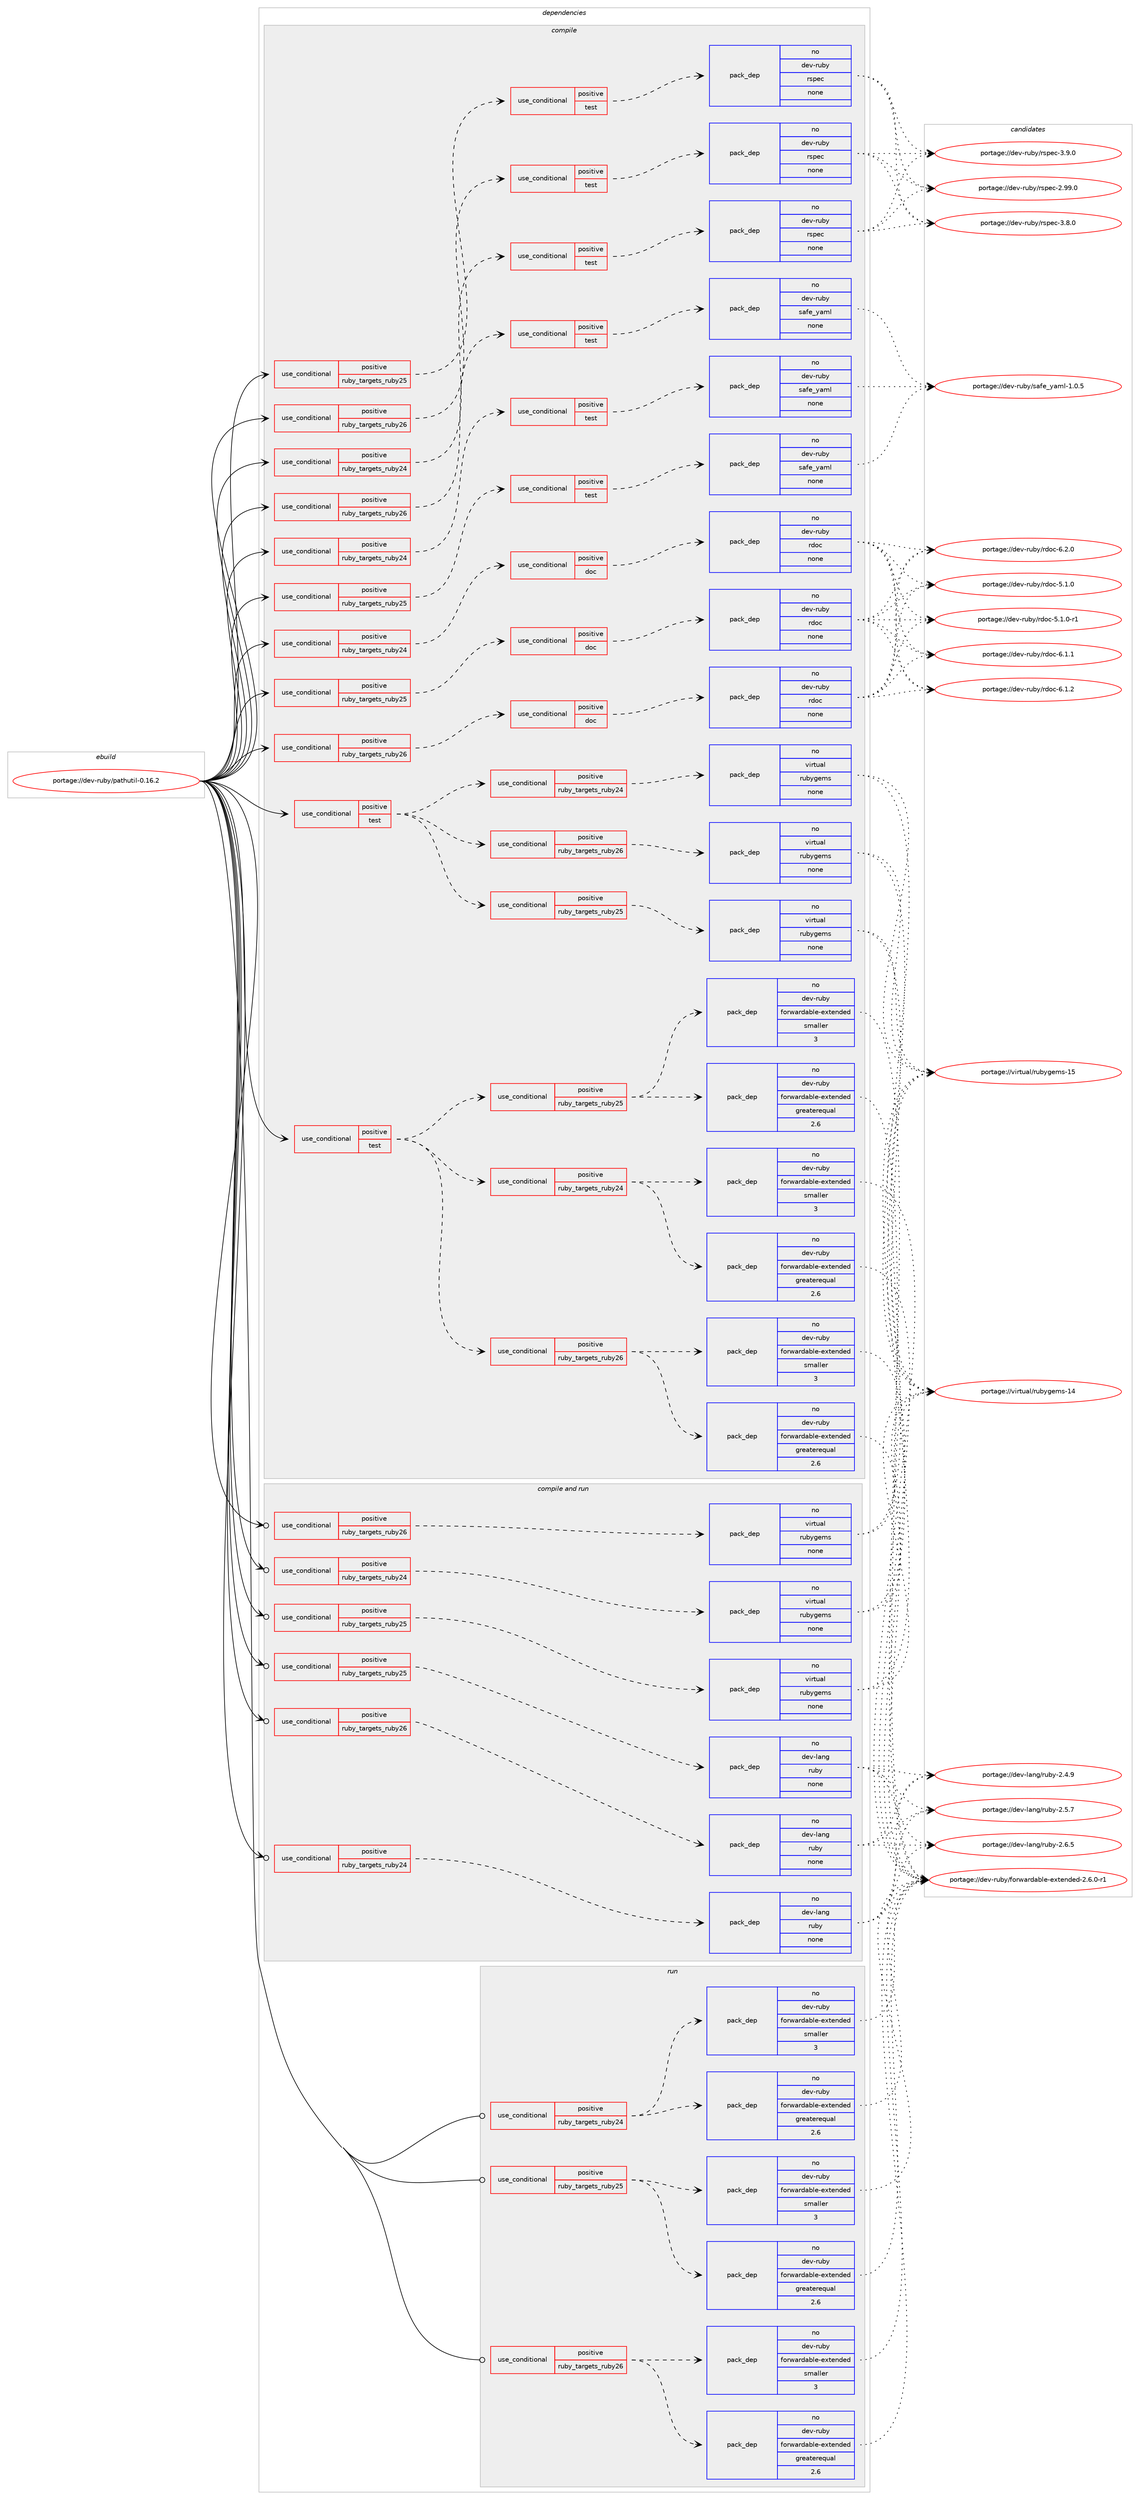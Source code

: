 digraph prolog {

# *************
# Graph options
# *************

newrank=true;
concentrate=true;
compound=true;
graph [rankdir=LR,fontname=Helvetica,fontsize=10,ranksep=1.5];#, ranksep=2.5, nodesep=0.2];
edge  [arrowhead=vee];
node  [fontname=Helvetica,fontsize=10];

# **********
# The ebuild
# **********

subgraph cluster_leftcol {
color=gray;
rank=same;
label=<<i>ebuild</i>>;
id [label="portage://dev-ruby/pathutil-0.16.2", color=red, width=4, href="../dev-ruby/pathutil-0.16.2.svg"];
}

# ****************
# The dependencies
# ****************

subgraph cluster_midcol {
color=gray;
label=<<i>dependencies</i>>;
subgraph cluster_compile {
fillcolor="#eeeeee";
style=filled;
label=<<i>compile</i>>;
subgraph cond58681 {
dependency233426 [label=<<TABLE BORDER="0" CELLBORDER="1" CELLSPACING="0" CELLPADDING="4"><TR><TD ROWSPAN="3" CELLPADDING="10">use_conditional</TD></TR><TR><TD>positive</TD></TR><TR><TD>ruby_targets_ruby24</TD></TR></TABLE>>, shape=none, color=red];
subgraph cond58682 {
dependency233427 [label=<<TABLE BORDER="0" CELLBORDER="1" CELLSPACING="0" CELLPADDING="4"><TR><TD ROWSPAN="3" CELLPADDING="10">use_conditional</TD></TR><TR><TD>positive</TD></TR><TR><TD>doc</TD></TR></TABLE>>, shape=none, color=red];
subgraph pack171198 {
dependency233428 [label=<<TABLE BORDER="0" CELLBORDER="1" CELLSPACING="0" CELLPADDING="4" WIDTH="220"><TR><TD ROWSPAN="6" CELLPADDING="30">pack_dep</TD></TR><TR><TD WIDTH="110">no</TD></TR><TR><TD>dev-ruby</TD></TR><TR><TD>rdoc</TD></TR><TR><TD>none</TD></TR><TR><TD></TD></TR></TABLE>>, shape=none, color=blue];
}
dependency233427:e -> dependency233428:w [weight=20,style="dashed",arrowhead="vee"];
}
dependency233426:e -> dependency233427:w [weight=20,style="dashed",arrowhead="vee"];
}
id:e -> dependency233426:w [weight=20,style="solid",arrowhead="vee"];
subgraph cond58683 {
dependency233429 [label=<<TABLE BORDER="0" CELLBORDER="1" CELLSPACING="0" CELLPADDING="4"><TR><TD ROWSPAN="3" CELLPADDING="10">use_conditional</TD></TR><TR><TD>positive</TD></TR><TR><TD>ruby_targets_ruby24</TD></TR></TABLE>>, shape=none, color=red];
subgraph cond58684 {
dependency233430 [label=<<TABLE BORDER="0" CELLBORDER="1" CELLSPACING="0" CELLPADDING="4"><TR><TD ROWSPAN="3" CELLPADDING="10">use_conditional</TD></TR><TR><TD>positive</TD></TR><TR><TD>test</TD></TR></TABLE>>, shape=none, color=red];
subgraph pack171199 {
dependency233431 [label=<<TABLE BORDER="0" CELLBORDER="1" CELLSPACING="0" CELLPADDING="4" WIDTH="220"><TR><TD ROWSPAN="6" CELLPADDING="30">pack_dep</TD></TR><TR><TD WIDTH="110">no</TD></TR><TR><TD>dev-ruby</TD></TR><TR><TD>rspec</TD></TR><TR><TD>none</TD></TR><TR><TD></TD></TR></TABLE>>, shape=none, color=blue];
}
dependency233430:e -> dependency233431:w [weight=20,style="dashed",arrowhead="vee"];
}
dependency233429:e -> dependency233430:w [weight=20,style="dashed",arrowhead="vee"];
}
id:e -> dependency233429:w [weight=20,style="solid",arrowhead="vee"];
subgraph cond58685 {
dependency233432 [label=<<TABLE BORDER="0" CELLBORDER="1" CELLSPACING="0" CELLPADDING="4"><TR><TD ROWSPAN="3" CELLPADDING="10">use_conditional</TD></TR><TR><TD>positive</TD></TR><TR><TD>ruby_targets_ruby24</TD></TR></TABLE>>, shape=none, color=red];
subgraph cond58686 {
dependency233433 [label=<<TABLE BORDER="0" CELLBORDER="1" CELLSPACING="0" CELLPADDING="4"><TR><TD ROWSPAN="3" CELLPADDING="10">use_conditional</TD></TR><TR><TD>positive</TD></TR><TR><TD>test</TD></TR></TABLE>>, shape=none, color=red];
subgraph pack171200 {
dependency233434 [label=<<TABLE BORDER="0" CELLBORDER="1" CELLSPACING="0" CELLPADDING="4" WIDTH="220"><TR><TD ROWSPAN="6" CELLPADDING="30">pack_dep</TD></TR><TR><TD WIDTH="110">no</TD></TR><TR><TD>dev-ruby</TD></TR><TR><TD>safe_yaml</TD></TR><TR><TD>none</TD></TR><TR><TD></TD></TR></TABLE>>, shape=none, color=blue];
}
dependency233433:e -> dependency233434:w [weight=20,style="dashed",arrowhead="vee"];
}
dependency233432:e -> dependency233433:w [weight=20,style="dashed",arrowhead="vee"];
}
id:e -> dependency233432:w [weight=20,style="solid",arrowhead="vee"];
subgraph cond58687 {
dependency233435 [label=<<TABLE BORDER="0" CELLBORDER="1" CELLSPACING="0" CELLPADDING="4"><TR><TD ROWSPAN="3" CELLPADDING="10">use_conditional</TD></TR><TR><TD>positive</TD></TR><TR><TD>ruby_targets_ruby25</TD></TR></TABLE>>, shape=none, color=red];
subgraph cond58688 {
dependency233436 [label=<<TABLE BORDER="0" CELLBORDER="1" CELLSPACING="0" CELLPADDING="4"><TR><TD ROWSPAN="3" CELLPADDING="10">use_conditional</TD></TR><TR><TD>positive</TD></TR><TR><TD>doc</TD></TR></TABLE>>, shape=none, color=red];
subgraph pack171201 {
dependency233437 [label=<<TABLE BORDER="0" CELLBORDER="1" CELLSPACING="0" CELLPADDING="4" WIDTH="220"><TR><TD ROWSPAN="6" CELLPADDING="30">pack_dep</TD></TR><TR><TD WIDTH="110">no</TD></TR><TR><TD>dev-ruby</TD></TR><TR><TD>rdoc</TD></TR><TR><TD>none</TD></TR><TR><TD></TD></TR></TABLE>>, shape=none, color=blue];
}
dependency233436:e -> dependency233437:w [weight=20,style="dashed",arrowhead="vee"];
}
dependency233435:e -> dependency233436:w [weight=20,style="dashed",arrowhead="vee"];
}
id:e -> dependency233435:w [weight=20,style="solid",arrowhead="vee"];
subgraph cond58689 {
dependency233438 [label=<<TABLE BORDER="0" CELLBORDER="1" CELLSPACING="0" CELLPADDING="4"><TR><TD ROWSPAN="3" CELLPADDING="10">use_conditional</TD></TR><TR><TD>positive</TD></TR><TR><TD>ruby_targets_ruby25</TD></TR></TABLE>>, shape=none, color=red];
subgraph cond58690 {
dependency233439 [label=<<TABLE BORDER="0" CELLBORDER="1" CELLSPACING="0" CELLPADDING="4"><TR><TD ROWSPAN="3" CELLPADDING="10">use_conditional</TD></TR><TR><TD>positive</TD></TR><TR><TD>test</TD></TR></TABLE>>, shape=none, color=red];
subgraph pack171202 {
dependency233440 [label=<<TABLE BORDER="0" CELLBORDER="1" CELLSPACING="0" CELLPADDING="4" WIDTH="220"><TR><TD ROWSPAN="6" CELLPADDING="30">pack_dep</TD></TR><TR><TD WIDTH="110">no</TD></TR><TR><TD>dev-ruby</TD></TR><TR><TD>rspec</TD></TR><TR><TD>none</TD></TR><TR><TD></TD></TR></TABLE>>, shape=none, color=blue];
}
dependency233439:e -> dependency233440:w [weight=20,style="dashed",arrowhead="vee"];
}
dependency233438:e -> dependency233439:w [weight=20,style="dashed",arrowhead="vee"];
}
id:e -> dependency233438:w [weight=20,style="solid",arrowhead="vee"];
subgraph cond58691 {
dependency233441 [label=<<TABLE BORDER="0" CELLBORDER="1" CELLSPACING="0" CELLPADDING="4"><TR><TD ROWSPAN="3" CELLPADDING="10">use_conditional</TD></TR><TR><TD>positive</TD></TR><TR><TD>ruby_targets_ruby25</TD></TR></TABLE>>, shape=none, color=red];
subgraph cond58692 {
dependency233442 [label=<<TABLE BORDER="0" CELLBORDER="1" CELLSPACING="0" CELLPADDING="4"><TR><TD ROWSPAN="3" CELLPADDING="10">use_conditional</TD></TR><TR><TD>positive</TD></TR><TR><TD>test</TD></TR></TABLE>>, shape=none, color=red];
subgraph pack171203 {
dependency233443 [label=<<TABLE BORDER="0" CELLBORDER="1" CELLSPACING="0" CELLPADDING="4" WIDTH="220"><TR><TD ROWSPAN="6" CELLPADDING="30">pack_dep</TD></TR><TR><TD WIDTH="110">no</TD></TR><TR><TD>dev-ruby</TD></TR><TR><TD>safe_yaml</TD></TR><TR><TD>none</TD></TR><TR><TD></TD></TR></TABLE>>, shape=none, color=blue];
}
dependency233442:e -> dependency233443:w [weight=20,style="dashed",arrowhead="vee"];
}
dependency233441:e -> dependency233442:w [weight=20,style="dashed",arrowhead="vee"];
}
id:e -> dependency233441:w [weight=20,style="solid",arrowhead="vee"];
subgraph cond58693 {
dependency233444 [label=<<TABLE BORDER="0" CELLBORDER="1" CELLSPACING="0" CELLPADDING="4"><TR><TD ROWSPAN="3" CELLPADDING="10">use_conditional</TD></TR><TR><TD>positive</TD></TR><TR><TD>ruby_targets_ruby26</TD></TR></TABLE>>, shape=none, color=red];
subgraph cond58694 {
dependency233445 [label=<<TABLE BORDER="0" CELLBORDER="1" CELLSPACING="0" CELLPADDING="4"><TR><TD ROWSPAN="3" CELLPADDING="10">use_conditional</TD></TR><TR><TD>positive</TD></TR><TR><TD>doc</TD></TR></TABLE>>, shape=none, color=red];
subgraph pack171204 {
dependency233446 [label=<<TABLE BORDER="0" CELLBORDER="1" CELLSPACING="0" CELLPADDING="4" WIDTH="220"><TR><TD ROWSPAN="6" CELLPADDING="30">pack_dep</TD></TR><TR><TD WIDTH="110">no</TD></TR><TR><TD>dev-ruby</TD></TR><TR><TD>rdoc</TD></TR><TR><TD>none</TD></TR><TR><TD></TD></TR></TABLE>>, shape=none, color=blue];
}
dependency233445:e -> dependency233446:w [weight=20,style="dashed",arrowhead="vee"];
}
dependency233444:e -> dependency233445:w [weight=20,style="dashed",arrowhead="vee"];
}
id:e -> dependency233444:w [weight=20,style="solid",arrowhead="vee"];
subgraph cond58695 {
dependency233447 [label=<<TABLE BORDER="0" CELLBORDER="1" CELLSPACING="0" CELLPADDING="4"><TR><TD ROWSPAN="3" CELLPADDING="10">use_conditional</TD></TR><TR><TD>positive</TD></TR><TR><TD>ruby_targets_ruby26</TD></TR></TABLE>>, shape=none, color=red];
subgraph cond58696 {
dependency233448 [label=<<TABLE BORDER="0" CELLBORDER="1" CELLSPACING="0" CELLPADDING="4"><TR><TD ROWSPAN="3" CELLPADDING="10">use_conditional</TD></TR><TR><TD>positive</TD></TR><TR><TD>test</TD></TR></TABLE>>, shape=none, color=red];
subgraph pack171205 {
dependency233449 [label=<<TABLE BORDER="0" CELLBORDER="1" CELLSPACING="0" CELLPADDING="4" WIDTH="220"><TR><TD ROWSPAN="6" CELLPADDING="30">pack_dep</TD></TR><TR><TD WIDTH="110">no</TD></TR><TR><TD>dev-ruby</TD></TR><TR><TD>rspec</TD></TR><TR><TD>none</TD></TR><TR><TD></TD></TR></TABLE>>, shape=none, color=blue];
}
dependency233448:e -> dependency233449:w [weight=20,style="dashed",arrowhead="vee"];
}
dependency233447:e -> dependency233448:w [weight=20,style="dashed",arrowhead="vee"];
}
id:e -> dependency233447:w [weight=20,style="solid",arrowhead="vee"];
subgraph cond58697 {
dependency233450 [label=<<TABLE BORDER="0" CELLBORDER="1" CELLSPACING="0" CELLPADDING="4"><TR><TD ROWSPAN="3" CELLPADDING="10">use_conditional</TD></TR><TR><TD>positive</TD></TR><TR><TD>ruby_targets_ruby26</TD></TR></TABLE>>, shape=none, color=red];
subgraph cond58698 {
dependency233451 [label=<<TABLE BORDER="0" CELLBORDER="1" CELLSPACING="0" CELLPADDING="4"><TR><TD ROWSPAN="3" CELLPADDING="10">use_conditional</TD></TR><TR><TD>positive</TD></TR><TR><TD>test</TD></TR></TABLE>>, shape=none, color=red];
subgraph pack171206 {
dependency233452 [label=<<TABLE BORDER="0" CELLBORDER="1" CELLSPACING="0" CELLPADDING="4" WIDTH="220"><TR><TD ROWSPAN="6" CELLPADDING="30">pack_dep</TD></TR><TR><TD WIDTH="110">no</TD></TR><TR><TD>dev-ruby</TD></TR><TR><TD>safe_yaml</TD></TR><TR><TD>none</TD></TR><TR><TD></TD></TR></TABLE>>, shape=none, color=blue];
}
dependency233451:e -> dependency233452:w [weight=20,style="dashed",arrowhead="vee"];
}
dependency233450:e -> dependency233451:w [weight=20,style="dashed",arrowhead="vee"];
}
id:e -> dependency233450:w [weight=20,style="solid",arrowhead="vee"];
subgraph cond58699 {
dependency233453 [label=<<TABLE BORDER="0" CELLBORDER="1" CELLSPACING="0" CELLPADDING="4"><TR><TD ROWSPAN="3" CELLPADDING="10">use_conditional</TD></TR><TR><TD>positive</TD></TR><TR><TD>test</TD></TR></TABLE>>, shape=none, color=red];
subgraph cond58700 {
dependency233454 [label=<<TABLE BORDER="0" CELLBORDER="1" CELLSPACING="0" CELLPADDING="4"><TR><TD ROWSPAN="3" CELLPADDING="10">use_conditional</TD></TR><TR><TD>positive</TD></TR><TR><TD>ruby_targets_ruby24</TD></TR></TABLE>>, shape=none, color=red];
subgraph pack171207 {
dependency233455 [label=<<TABLE BORDER="0" CELLBORDER="1" CELLSPACING="0" CELLPADDING="4" WIDTH="220"><TR><TD ROWSPAN="6" CELLPADDING="30">pack_dep</TD></TR><TR><TD WIDTH="110">no</TD></TR><TR><TD>dev-ruby</TD></TR><TR><TD>forwardable-extended</TD></TR><TR><TD>greaterequal</TD></TR><TR><TD>2.6</TD></TR></TABLE>>, shape=none, color=blue];
}
dependency233454:e -> dependency233455:w [weight=20,style="dashed",arrowhead="vee"];
subgraph pack171208 {
dependency233456 [label=<<TABLE BORDER="0" CELLBORDER="1" CELLSPACING="0" CELLPADDING="4" WIDTH="220"><TR><TD ROWSPAN="6" CELLPADDING="30">pack_dep</TD></TR><TR><TD WIDTH="110">no</TD></TR><TR><TD>dev-ruby</TD></TR><TR><TD>forwardable-extended</TD></TR><TR><TD>smaller</TD></TR><TR><TD>3</TD></TR></TABLE>>, shape=none, color=blue];
}
dependency233454:e -> dependency233456:w [weight=20,style="dashed",arrowhead="vee"];
}
dependency233453:e -> dependency233454:w [weight=20,style="dashed",arrowhead="vee"];
subgraph cond58701 {
dependency233457 [label=<<TABLE BORDER="0" CELLBORDER="1" CELLSPACING="0" CELLPADDING="4"><TR><TD ROWSPAN="3" CELLPADDING="10">use_conditional</TD></TR><TR><TD>positive</TD></TR><TR><TD>ruby_targets_ruby25</TD></TR></TABLE>>, shape=none, color=red];
subgraph pack171209 {
dependency233458 [label=<<TABLE BORDER="0" CELLBORDER="1" CELLSPACING="0" CELLPADDING="4" WIDTH="220"><TR><TD ROWSPAN="6" CELLPADDING="30">pack_dep</TD></TR><TR><TD WIDTH="110">no</TD></TR><TR><TD>dev-ruby</TD></TR><TR><TD>forwardable-extended</TD></TR><TR><TD>greaterequal</TD></TR><TR><TD>2.6</TD></TR></TABLE>>, shape=none, color=blue];
}
dependency233457:e -> dependency233458:w [weight=20,style="dashed",arrowhead="vee"];
subgraph pack171210 {
dependency233459 [label=<<TABLE BORDER="0" CELLBORDER="1" CELLSPACING="0" CELLPADDING="4" WIDTH="220"><TR><TD ROWSPAN="6" CELLPADDING="30">pack_dep</TD></TR><TR><TD WIDTH="110">no</TD></TR><TR><TD>dev-ruby</TD></TR><TR><TD>forwardable-extended</TD></TR><TR><TD>smaller</TD></TR><TR><TD>3</TD></TR></TABLE>>, shape=none, color=blue];
}
dependency233457:e -> dependency233459:w [weight=20,style="dashed",arrowhead="vee"];
}
dependency233453:e -> dependency233457:w [weight=20,style="dashed",arrowhead="vee"];
subgraph cond58702 {
dependency233460 [label=<<TABLE BORDER="0" CELLBORDER="1" CELLSPACING="0" CELLPADDING="4"><TR><TD ROWSPAN="3" CELLPADDING="10">use_conditional</TD></TR><TR><TD>positive</TD></TR><TR><TD>ruby_targets_ruby26</TD></TR></TABLE>>, shape=none, color=red];
subgraph pack171211 {
dependency233461 [label=<<TABLE BORDER="0" CELLBORDER="1" CELLSPACING="0" CELLPADDING="4" WIDTH="220"><TR><TD ROWSPAN="6" CELLPADDING="30">pack_dep</TD></TR><TR><TD WIDTH="110">no</TD></TR><TR><TD>dev-ruby</TD></TR><TR><TD>forwardable-extended</TD></TR><TR><TD>greaterequal</TD></TR><TR><TD>2.6</TD></TR></TABLE>>, shape=none, color=blue];
}
dependency233460:e -> dependency233461:w [weight=20,style="dashed",arrowhead="vee"];
subgraph pack171212 {
dependency233462 [label=<<TABLE BORDER="0" CELLBORDER="1" CELLSPACING="0" CELLPADDING="4" WIDTH="220"><TR><TD ROWSPAN="6" CELLPADDING="30">pack_dep</TD></TR><TR><TD WIDTH="110">no</TD></TR><TR><TD>dev-ruby</TD></TR><TR><TD>forwardable-extended</TD></TR><TR><TD>smaller</TD></TR><TR><TD>3</TD></TR></TABLE>>, shape=none, color=blue];
}
dependency233460:e -> dependency233462:w [weight=20,style="dashed",arrowhead="vee"];
}
dependency233453:e -> dependency233460:w [weight=20,style="dashed",arrowhead="vee"];
}
id:e -> dependency233453:w [weight=20,style="solid",arrowhead="vee"];
subgraph cond58703 {
dependency233463 [label=<<TABLE BORDER="0" CELLBORDER="1" CELLSPACING="0" CELLPADDING="4"><TR><TD ROWSPAN="3" CELLPADDING="10">use_conditional</TD></TR><TR><TD>positive</TD></TR><TR><TD>test</TD></TR></TABLE>>, shape=none, color=red];
subgraph cond58704 {
dependency233464 [label=<<TABLE BORDER="0" CELLBORDER="1" CELLSPACING="0" CELLPADDING="4"><TR><TD ROWSPAN="3" CELLPADDING="10">use_conditional</TD></TR><TR><TD>positive</TD></TR><TR><TD>ruby_targets_ruby24</TD></TR></TABLE>>, shape=none, color=red];
subgraph pack171213 {
dependency233465 [label=<<TABLE BORDER="0" CELLBORDER="1" CELLSPACING="0" CELLPADDING="4" WIDTH="220"><TR><TD ROWSPAN="6" CELLPADDING="30">pack_dep</TD></TR><TR><TD WIDTH="110">no</TD></TR><TR><TD>virtual</TD></TR><TR><TD>rubygems</TD></TR><TR><TD>none</TD></TR><TR><TD></TD></TR></TABLE>>, shape=none, color=blue];
}
dependency233464:e -> dependency233465:w [weight=20,style="dashed",arrowhead="vee"];
}
dependency233463:e -> dependency233464:w [weight=20,style="dashed",arrowhead="vee"];
subgraph cond58705 {
dependency233466 [label=<<TABLE BORDER="0" CELLBORDER="1" CELLSPACING="0" CELLPADDING="4"><TR><TD ROWSPAN="3" CELLPADDING="10">use_conditional</TD></TR><TR><TD>positive</TD></TR><TR><TD>ruby_targets_ruby25</TD></TR></TABLE>>, shape=none, color=red];
subgraph pack171214 {
dependency233467 [label=<<TABLE BORDER="0" CELLBORDER="1" CELLSPACING="0" CELLPADDING="4" WIDTH="220"><TR><TD ROWSPAN="6" CELLPADDING="30">pack_dep</TD></TR><TR><TD WIDTH="110">no</TD></TR><TR><TD>virtual</TD></TR><TR><TD>rubygems</TD></TR><TR><TD>none</TD></TR><TR><TD></TD></TR></TABLE>>, shape=none, color=blue];
}
dependency233466:e -> dependency233467:w [weight=20,style="dashed",arrowhead="vee"];
}
dependency233463:e -> dependency233466:w [weight=20,style="dashed",arrowhead="vee"];
subgraph cond58706 {
dependency233468 [label=<<TABLE BORDER="0" CELLBORDER="1" CELLSPACING="0" CELLPADDING="4"><TR><TD ROWSPAN="3" CELLPADDING="10">use_conditional</TD></TR><TR><TD>positive</TD></TR><TR><TD>ruby_targets_ruby26</TD></TR></TABLE>>, shape=none, color=red];
subgraph pack171215 {
dependency233469 [label=<<TABLE BORDER="0" CELLBORDER="1" CELLSPACING="0" CELLPADDING="4" WIDTH="220"><TR><TD ROWSPAN="6" CELLPADDING="30">pack_dep</TD></TR><TR><TD WIDTH="110">no</TD></TR><TR><TD>virtual</TD></TR><TR><TD>rubygems</TD></TR><TR><TD>none</TD></TR><TR><TD></TD></TR></TABLE>>, shape=none, color=blue];
}
dependency233468:e -> dependency233469:w [weight=20,style="dashed",arrowhead="vee"];
}
dependency233463:e -> dependency233468:w [weight=20,style="dashed",arrowhead="vee"];
}
id:e -> dependency233463:w [weight=20,style="solid",arrowhead="vee"];
}
subgraph cluster_compileandrun {
fillcolor="#eeeeee";
style=filled;
label=<<i>compile and run</i>>;
subgraph cond58707 {
dependency233470 [label=<<TABLE BORDER="0" CELLBORDER="1" CELLSPACING="0" CELLPADDING="4"><TR><TD ROWSPAN="3" CELLPADDING="10">use_conditional</TD></TR><TR><TD>positive</TD></TR><TR><TD>ruby_targets_ruby24</TD></TR></TABLE>>, shape=none, color=red];
subgraph pack171216 {
dependency233471 [label=<<TABLE BORDER="0" CELLBORDER="1" CELLSPACING="0" CELLPADDING="4" WIDTH="220"><TR><TD ROWSPAN="6" CELLPADDING="30">pack_dep</TD></TR><TR><TD WIDTH="110">no</TD></TR><TR><TD>dev-lang</TD></TR><TR><TD>ruby</TD></TR><TR><TD>none</TD></TR><TR><TD></TD></TR></TABLE>>, shape=none, color=blue];
}
dependency233470:e -> dependency233471:w [weight=20,style="dashed",arrowhead="vee"];
}
id:e -> dependency233470:w [weight=20,style="solid",arrowhead="odotvee"];
subgraph cond58708 {
dependency233472 [label=<<TABLE BORDER="0" CELLBORDER="1" CELLSPACING="0" CELLPADDING="4"><TR><TD ROWSPAN="3" CELLPADDING="10">use_conditional</TD></TR><TR><TD>positive</TD></TR><TR><TD>ruby_targets_ruby24</TD></TR></TABLE>>, shape=none, color=red];
subgraph pack171217 {
dependency233473 [label=<<TABLE BORDER="0" CELLBORDER="1" CELLSPACING="0" CELLPADDING="4" WIDTH="220"><TR><TD ROWSPAN="6" CELLPADDING="30">pack_dep</TD></TR><TR><TD WIDTH="110">no</TD></TR><TR><TD>virtual</TD></TR><TR><TD>rubygems</TD></TR><TR><TD>none</TD></TR><TR><TD></TD></TR></TABLE>>, shape=none, color=blue];
}
dependency233472:e -> dependency233473:w [weight=20,style="dashed",arrowhead="vee"];
}
id:e -> dependency233472:w [weight=20,style="solid",arrowhead="odotvee"];
subgraph cond58709 {
dependency233474 [label=<<TABLE BORDER="0" CELLBORDER="1" CELLSPACING="0" CELLPADDING="4"><TR><TD ROWSPAN="3" CELLPADDING="10">use_conditional</TD></TR><TR><TD>positive</TD></TR><TR><TD>ruby_targets_ruby25</TD></TR></TABLE>>, shape=none, color=red];
subgraph pack171218 {
dependency233475 [label=<<TABLE BORDER="0" CELLBORDER="1" CELLSPACING="0" CELLPADDING="4" WIDTH="220"><TR><TD ROWSPAN="6" CELLPADDING="30">pack_dep</TD></TR><TR><TD WIDTH="110">no</TD></TR><TR><TD>dev-lang</TD></TR><TR><TD>ruby</TD></TR><TR><TD>none</TD></TR><TR><TD></TD></TR></TABLE>>, shape=none, color=blue];
}
dependency233474:e -> dependency233475:w [weight=20,style="dashed",arrowhead="vee"];
}
id:e -> dependency233474:w [weight=20,style="solid",arrowhead="odotvee"];
subgraph cond58710 {
dependency233476 [label=<<TABLE BORDER="0" CELLBORDER="1" CELLSPACING="0" CELLPADDING="4"><TR><TD ROWSPAN="3" CELLPADDING="10">use_conditional</TD></TR><TR><TD>positive</TD></TR><TR><TD>ruby_targets_ruby25</TD></TR></TABLE>>, shape=none, color=red];
subgraph pack171219 {
dependency233477 [label=<<TABLE BORDER="0" CELLBORDER="1" CELLSPACING="0" CELLPADDING="4" WIDTH="220"><TR><TD ROWSPAN="6" CELLPADDING="30">pack_dep</TD></TR><TR><TD WIDTH="110">no</TD></TR><TR><TD>virtual</TD></TR><TR><TD>rubygems</TD></TR><TR><TD>none</TD></TR><TR><TD></TD></TR></TABLE>>, shape=none, color=blue];
}
dependency233476:e -> dependency233477:w [weight=20,style="dashed",arrowhead="vee"];
}
id:e -> dependency233476:w [weight=20,style="solid",arrowhead="odotvee"];
subgraph cond58711 {
dependency233478 [label=<<TABLE BORDER="0" CELLBORDER="1" CELLSPACING="0" CELLPADDING="4"><TR><TD ROWSPAN="3" CELLPADDING="10">use_conditional</TD></TR><TR><TD>positive</TD></TR><TR><TD>ruby_targets_ruby26</TD></TR></TABLE>>, shape=none, color=red];
subgraph pack171220 {
dependency233479 [label=<<TABLE BORDER="0" CELLBORDER="1" CELLSPACING="0" CELLPADDING="4" WIDTH="220"><TR><TD ROWSPAN="6" CELLPADDING="30">pack_dep</TD></TR><TR><TD WIDTH="110">no</TD></TR><TR><TD>dev-lang</TD></TR><TR><TD>ruby</TD></TR><TR><TD>none</TD></TR><TR><TD></TD></TR></TABLE>>, shape=none, color=blue];
}
dependency233478:e -> dependency233479:w [weight=20,style="dashed",arrowhead="vee"];
}
id:e -> dependency233478:w [weight=20,style="solid",arrowhead="odotvee"];
subgraph cond58712 {
dependency233480 [label=<<TABLE BORDER="0" CELLBORDER="1" CELLSPACING="0" CELLPADDING="4"><TR><TD ROWSPAN="3" CELLPADDING="10">use_conditional</TD></TR><TR><TD>positive</TD></TR><TR><TD>ruby_targets_ruby26</TD></TR></TABLE>>, shape=none, color=red];
subgraph pack171221 {
dependency233481 [label=<<TABLE BORDER="0" CELLBORDER="1" CELLSPACING="0" CELLPADDING="4" WIDTH="220"><TR><TD ROWSPAN="6" CELLPADDING="30">pack_dep</TD></TR><TR><TD WIDTH="110">no</TD></TR><TR><TD>virtual</TD></TR><TR><TD>rubygems</TD></TR><TR><TD>none</TD></TR><TR><TD></TD></TR></TABLE>>, shape=none, color=blue];
}
dependency233480:e -> dependency233481:w [weight=20,style="dashed",arrowhead="vee"];
}
id:e -> dependency233480:w [weight=20,style="solid",arrowhead="odotvee"];
}
subgraph cluster_run {
fillcolor="#eeeeee";
style=filled;
label=<<i>run</i>>;
subgraph cond58713 {
dependency233482 [label=<<TABLE BORDER="0" CELLBORDER="1" CELLSPACING="0" CELLPADDING="4"><TR><TD ROWSPAN="3" CELLPADDING="10">use_conditional</TD></TR><TR><TD>positive</TD></TR><TR><TD>ruby_targets_ruby24</TD></TR></TABLE>>, shape=none, color=red];
subgraph pack171222 {
dependency233483 [label=<<TABLE BORDER="0" CELLBORDER="1" CELLSPACING="0" CELLPADDING="4" WIDTH="220"><TR><TD ROWSPAN="6" CELLPADDING="30">pack_dep</TD></TR><TR><TD WIDTH="110">no</TD></TR><TR><TD>dev-ruby</TD></TR><TR><TD>forwardable-extended</TD></TR><TR><TD>greaterequal</TD></TR><TR><TD>2.6</TD></TR></TABLE>>, shape=none, color=blue];
}
dependency233482:e -> dependency233483:w [weight=20,style="dashed",arrowhead="vee"];
subgraph pack171223 {
dependency233484 [label=<<TABLE BORDER="0" CELLBORDER="1" CELLSPACING="0" CELLPADDING="4" WIDTH="220"><TR><TD ROWSPAN="6" CELLPADDING="30">pack_dep</TD></TR><TR><TD WIDTH="110">no</TD></TR><TR><TD>dev-ruby</TD></TR><TR><TD>forwardable-extended</TD></TR><TR><TD>smaller</TD></TR><TR><TD>3</TD></TR></TABLE>>, shape=none, color=blue];
}
dependency233482:e -> dependency233484:w [weight=20,style="dashed",arrowhead="vee"];
}
id:e -> dependency233482:w [weight=20,style="solid",arrowhead="odot"];
subgraph cond58714 {
dependency233485 [label=<<TABLE BORDER="0" CELLBORDER="1" CELLSPACING="0" CELLPADDING="4"><TR><TD ROWSPAN="3" CELLPADDING="10">use_conditional</TD></TR><TR><TD>positive</TD></TR><TR><TD>ruby_targets_ruby25</TD></TR></TABLE>>, shape=none, color=red];
subgraph pack171224 {
dependency233486 [label=<<TABLE BORDER="0" CELLBORDER="1" CELLSPACING="0" CELLPADDING="4" WIDTH="220"><TR><TD ROWSPAN="6" CELLPADDING="30">pack_dep</TD></TR><TR><TD WIDTH="110">no</TD></TR><TR><TD>dev-ruby</TD></TR><TR><TD>forwardable-extended</TD></TR><TR><TD>greaterequal</TD></TR><TR><TD>2.6</TD></TR></TABLE>>, shape=none, color=blue];
}
dependency233485:e -> dependency233486:w [weight=20,style="dashed",arrowhead="vee"];
subgraph pack171225 {
dependency233487 [label=<<TABLE BORDER="0" CELLBORDER="1" CELLSPACING="0" CELLPADDING="4" WIDTH="220"><TR><TD ROWSPAN="6" CELLPADDING="30">pack_dep</TD></TR><TR><TD WIDTH="110">no</TD></TR><TR><TD>dev-ruby</TD></TR><TR><TD>forwardable-extended</TD></TR><TR><TD>smaller</TD></TR><TR><TD>3</TD></TR></TABLE>>, shape=none, color=blue];
}
dependency233485:e -> dependency233487:w [weight=20,style="dashed",arrowhead="vee"];
}
id:e -> dependency233485:w [weight=20,style="solid",arrowhead="odot"];
subgraph cond58715 {
dependency233488 [label=<<TABLE BORDER="0" CELLBORDER="1" CELLSPACING="0" CELLPADDING="4"><TR><TD ROWSPAN="3" CELLPADDING="10">use_conditional</TD></TR><TR><TD>positive</TD></TR><TR><TD>ruby_targets_ruby26</TD></TR></TABLE>>, shape=none, color=red];
subgraph pack171226 {
dependency233489 [label=<<TABLE BORDER="0" CELLBORDER="1" CELLSPACING="0" CELLPADDING="4" WIDTH="220"><TR><TD ROWSPAN="6" CELLPADDING="30">pack_dep</TD></TR><TR><TD WIDTH="110">no</TD></TR><TR><TD>dev-ruby</TD></TR><TR><TD>forwardable-extended</TD></TR><TR><TD>greaterequal</TD></TR><TR><TD>2.6</TD></TR></TABLE>>, shape=none, color=blue];
}
dependency233488:e -> dependency233489:w [weight=20,style="dashed",arrowhead="vee"];
subgraph pack171227 {
dependency233490 [label=<<TABLE BORDER="0" CELLBORDER="1" CELLSPACING="0" CELLPADDING="4" WIDTH="220"><TR><TD ROWSPAN="6" CELLPADDING="30">pack_dep</TD></TR><TR><TD WIDTH="110">no</TD></TR><TR><TD>dev-ruby</TD></TR><TR><TD>forwardable-extended</TD></TR><TR><TD>smaller</TD></TR><TR><TD>3</TD></TR></TABLE>>, shape=none, color=blue];
}
dependency233488:e -> dependency233490:w [weight=20,style="dashed",arrowhead="vee"];
}
id:e -> dependency233488:w [weight=20,style="solid",arrowhead="odot"];
}
}

# **************
# The candidates
# **************

subgraph cluster_choices {
rank=same;
color=gray;
label=<<i>candidates</i>>;

subgraph choice171198 {
color=black;
nodesep=1;
choiceportage10010111845114117981214711410011199455346494648 [label="portage://dev-ruby/rdoc-5.1.0", color=red, width=4,href="../dev-ruby/rdoc-5.1.0.svg"];
choiceportage100101118451141179812147114100111994553464946484511449 [label="portage://dev-ruby/rdoc-5.1.0-r1", color=red, width=4,href="../dev-ruby/rdoc-5.1.0-r1.svg"];
choiceportage10010111845114117981214711410011199455446494649 [label="portage://dev-ruby/rdoc-6.1.1", color=red, width=4,href="../dev-ruby/rdoc-6.1.1.svg"];
choiceportage10010111845114117981214711410011199455446494650 [label="portage://dev-ruby/rdoc-6.1.2", color=red, width=4,href="../dev-ruby/rdoc-6.1.2.svg"];
choiceportage10010111845114117981214711410011199455446504648 [label="portage://dev-ruby/rdoc-6.2.0", color=red, width=4,href="../dev-ruby/rdoc-6.2.0.svg"];
dependency233428:e -> choiceportage10010111845114117981214711410011199455346494648:w [style=dotted,weight="100"];
dependency233428:e -> choiceportage100101118451141179812147114100111994553464946484511449:w [style=dotted,weight="100"];
dependency233428:e -> choiceportage10010111845114117981214711410011199455446494649:w [style=dotted,weight="100"];
dependency233428:e -> choiceportage10010111845114117981214711410011199455446494650:w [style=dotted,weight="100"];
dependency233428:e -> choiceportage10010111845114117981214711410011199455446504648:w [style=dotted,weight="100"];
}
subgraph choice171199 {
color=black;
nodesep=1;
choiceportage1001011184511411798121471141151121019945504657574648 [label="portage://dev-ruby/rspec-2.99.0", color=red, width=4,href="../dev-ruby/rspec-2.99.0.svg"];
choiceportage10010111845114117981214711411511210199455146564648 [label="portage://dev-ruby/rspec-3.8.0", color=red, width=4,href="../dev-ruby/rspec-3.8.0.svg"];
choiceportage10010111845114117981214711411511210199455146574648 [label="portage://dev-ruby/rspec-3.9.0", color=red, width=4,href="../dev-ruby/rspec-3.9.0.svg"];
dependency233431:e -> choiceportage1001011184511411798121471141151121019945504657574648:w [style=dotted,weight="100"];
dependency233431:e -> choiceportage10010111845114117981214711411511210199455146564648:w [style=dotted,weight="100"];
dependency233431:e -> choiceportage10010111845114117981214711411511210199455146574648:w [style=dotted,weight="100"];
}
subgraph choice171200 {
color=black;
nodesep=1;
choiceportage100101118451141179812147115971021019512197109108454946484653 [label="portage://dev-ruby/safe_yaml-1.0.5", color=red, width=4,href="../dev-ruby/safe_yaml-1.0.5.svg"];
dependency233434:e -> choiceportage100101118451141179812147115971021019512197109108454946484653:w [style=dotted,weight="100"];
}
subgraph choice171201 {
color=black;
nodesep=1;
choiceportage10010111845114117981214711410011199455346494648 [label="portage://dev-ruby/rdoc-5.1.0", color=red, width=4,href="../dev-ruby/rdoc-5.1.0.svg"];
choiceportage100101118451141179812147114100111994553464946484511449 [label="portage://dev-ruby/rdoc-5.1.0-r1", color=red, width=4,href="../dev-ruby/rdoc-5.1.0-r1.svg"];
choiceportage10010111845114117981214711410011199455446494649 [label="portage://dev-ruby/rdoc-6.1.1", color=red, width=4,href="../dev-ruby/rdoc-6.1.1.svg"];
choiceportage10010111845114117981214711410011199455446494650 [label="portage://dev-ruby/rdoc-6.1.2", color=red, width=4,href="../dev-ruby/rdoc-6.1.2.svg"];
choiceportage10010111845114117981214711410011199455446504648 [label="portage://dev-ruby/rdoc-6.2.0", color=red, width=4,href="../dev-ruby/rdoc-6.2.0.svg"];
dependency233437:e -> choiceportage10010111845114117981214711410011199455346494648:w [style=dotted,weight="100"];
dependency233437:e -> choiceportage100101118451141179812147114100111994553464946484511449:w [style=dotted,weight="100"];
dependency233437:e -> choiceportage10010111845114117981214711410011199455446494649:w [style=dotted,weight="100"];
dependency233437:e -> choiceportage10010111845114117981214711410011199455446494650:w [style=dotted,weight="100"];
dependency233437:e -> choiceportage10010111845114117981214711410011199455446504648:w [style=dotted,weight="100"];
}
subgraph choice171202 {
color=black;
nodesep=1;
choiceportage1001011184511411798121471141151121019945504657574648 [label="portage://dev-ruby/rspec-2.99.0", color=red, width=4,href="../dev-ruby/rspec-2.99.0.svg"];
choiceportage10010111845114117981214711411511210199455146564648 [label="portage://dev-ruby/rspec-3.8.0", color=red, width=4,href="../dev-ruby/rspec-3.8.0.svg"];
choiceportage10010111845114117981214711411511210199455146574648 [label="portage://dev-ruby/rspec-3.9.0", color=red, width=4,href="../dev-ruby/rspec-3.9.0.svg"];
dependency233440:e -> choiceportage1001011184511411798121471141151121019945504657574648:w [style=dotted,weight="100"];
dependency233440:e -> choiceportage10010111845114117981214711411511210199455146564648:w [style=dotted,weight="100"];
dependency233440:e -> choiceportage10010111845114117981214711411511210199455146574648:w [style=dotted,weight="100"];
}
subgraph choice171203 {
color=black;
nodesep=1;
choiceportage100101118451141179812147115971021019512197109108454946484653 [label="portage://dev-ruby/safe_yaml-1.0.5", color=red, width=4,href="../dev-ruby/safe_yaml-1.0.5.svg"];
dependency233443:e -> choiceportage100101118451141179812147115971021019512197109108454946484653:w [style=dotted,weight="100"];
}
subgraph choice171204 {
color=black;
nodesep=1;
choiceportage10010111845114117981214711410011199455346494648 [label="portage://dev-ruby/rdoc-5.1.0", color=red, width=4,href="../dev-ruby/rdoc-5.1.0.svg"];
choiceportage100101118451141179812147114100111994553464946484511449 [label="portage://dev-ruby/rdoc-5.1.0-r1", color=red, width=4,href="../dev-ruby/rdoc-5.1.0-r1.svg"];
choiceportage10010111845114117981214711410011199455446494649 [label="portage://dev-ruby/rdoc-6.1.1", color=red, width=4,href="../dev-ruby/rdoc-6.1.1.svg"];
choiceportage10010111845114117981214711410011199455446494650 [label="portage://dev-ruby/rdoc-6.1.2", color=red, width=4,href="../dev-ruby/rdoc-6.1.2.svg"];
choiceportage10010111845114117981214711410011199455446504648 [label="portage://dev-ruby/rdoc-6.2.0", color=red, width=4,href="../dev-ruby/rdoc-6.2.0.svg"];
dependency233446:e -> choiceportage10010111845114117981214711410011199455346494648:w [style=dotted,weight="100"];
dependency233446:e -> choiceportage100101118451141179812147114100111994553464946484511449:w [style=dotted,weight="100"];
dependency233446:e -> choiceportage10010111845114117981214711410011199455446494649:w [style=dotted,weight="100"];
dependency233446:e -> choiceportage10010111845114117981214711410011199455446494650:w [style=dotted,weight="100"];
dependency233446:e -> choiceportage10010111845114117981214711410011199455446504648:w [style=dotted,weight="100"];
}
subgraph choice171205 {
color=black;
nodesep=1;
choiceportage1001011184511411798121471141151121019945504657574648 [label="portage://dev-ruby/rspec-2.99.0", color=red, width=4,href="../dev-ruby/rspec-2.99.0.svg"];
choiceportage10010111845114117981214711411511210199455146564648 [label="portage://dev-ruby/rspec-3.8.0", color=red, width=4,href="../dev-ruby/rspec-3.8.0.svg"];
choiceportage10010111845114117981214711411511210199455146574648 [label="portage://dev-ruby/rspec-3.9.0", color=red, width=4,href="../dev-ruby/rspec-3.9.0.svg"];
dependency233449:e -> choiceportage1001011184511411798121471141151121019945504657574648:w [style=dotted,weight="100"];
dependency233449:e -> choiceportage10010111845114117981214711411511210199455146564648:w [style=dotted,weight="100"];
dependency233449:e -> choiceportage10010111845114117981214711411511210199455146574648:w [style=dotted,weight="100"];
}
subgraph choice171206 {
color=black;
nodesep=1;
choiceportage100101118451141179812147115971021019512197109108454946484653 [label="portage://dev-ruby/safe_yaml-1.0.5", color=red, width=4,href="../dev-ruby/safe_yaml-1.0.5.svg"];
dependency233452:e -> choiceportage100101118451141179812147115971021019512197109108454946484653:w [style=dotted,weight="100"];
}
subgraph choice171207 {
color=black;
nodesep=1;
choiceportage100101118451141179812147102111114119971141009798108101451011201161011101001011004550465446484511449 [label="portage://dev-ruby/forwardable-extended-2.6.0-r1", color=red, width=4,href="../dev-ruby/forwardable-extended-2.6.0-r1.svg"];
dependency233455:e -> choiceportage100101118451141179812147102111114119971141009798108101451011201161011101001011004550465446484511449:w [style=dotted,weight="100"];
}
subgraph choice171208 {
color=black;
nodesep=1;
choiceportage100101118451141179812147102111114119971141009798108101451011201161011101001011004550465446484511449 [label="portage://dev-ruby/forwardable-extended-2.6.0-r1", color=red, width=4,href="../dev-ruby/forwardable-extended-2.6.0-r1.svg"];
dependency233456:e -> choiceportage100101118451141179812147102111114119971141009798108101451011201161011101001011004550465446484511449:w [style=dotted,weight="100"];
}
subgraph choice171209 {
color=black;
nodesep=1;
choiceportage100101118451141179812147102111114119971141009798108101451011201161011101001011004550465446484511449 [label="portage://dev-ruby/forwardable-extended-2.6.0-r1", color=red, width=4,href="../dev-ruby/forwardable-extended-2.6.0-r1.svg"];
dependency233458:e -> choiceportage100101118451141179812147102111114119971141009798108101451011201161011101001011004550465446484511449:w [style=dotted,weight="100"];
}
subgraph choice171210 {
color=black;
nodesep=1;
choiceportage100101118451141179812147102111114119971141009798108101451011201161011101001011004550465446484511449 [label="portage://dev-ruby/forwardable-extended-2.6.0-r1", color=red, width=4,href="../dev-ruby/forwardable-extended-2.6.0-r1.svg"];
dependency233459:e -> choiceportage100101118451141179812147102111114119971141009798108101451011201161011101001011004550465446484511449:w [style=dotted,weight="100"];
}
subgraph choice171211 {
color=black;
nodesep=1;
choiceportage100101118451141179812147102111114119971141009798108101451011201161011101001011004550465446484511449 [label="portage://dev-ruby/forwardable-extended-2.6.0-r1", color=red, width=4,href="../dev-ruby/forwardable-extended-2.6.0-r1.svg"];
dependency233461:e -> choiceportage100101118451141179812147102111114119971141009798108101451011201161011101001011004550465446484511449:w [style=dotted,weight="100"];
}
subgraph choice171212 {
color=black;
nodesep=1;
choiceportage100101118451141179812147102111114119971141009798108101451011201161011101001011004550465446484511449 [label="portage://dev-ruby/forwardable-extended-2.6.0-r1", color=red, width=4,href="../dev-ruby/forwardable-extended-2.6.0-r1.svg"];
dependency233462:e -> choiceportage100101118451141179812147102111114119971141009798108101451011201161011101001011004550465446484511449:w [style=dotted,weight="100"];
}
subgraph choice171213 {
color=black;
nodesep=1;
choiceportage118105114116117971084711411798121103101109115454952 [label="portage://virtual/rubygems-14", color=red, width=4,href="../virtual/rubygems-14.svg"];
choiceportage118105114116117971084711411798121103101109115454953 [label="portage://virtual/rubygems-15", color=red, width=4,href="../virtual/rubygems-15.svg"];
dependency233465:e -> choiceportage118105114116117971084711411798121103101109115454952:w [style=dotted,weight="100"];
dependency233465:e -> choiceportage118105114116117971084711411798121103101109115454953:w [style=dotted,weight="100"];
}
subgraph choice171214 {
color=black;
nodesep=1;
choiceportage118105114116117971084711411798121103101109115454952 [label="portage://virtual/rubygems-14", color=red, width=4,href="../virtual/rubygems-14.svg"];
choiceportage118105114116117971084711411798121103101109115454953 [label="portage://virtual/rubygems-15", color=red, width=4,href="../virtual/rubygems-15.svg"];
dependency233467:e -> choiceportage118105114116117971084711411798121103101109115454952:w [style=dotted,weight="100"];
dependency233467:e -> choiceportage118105114116117971084711411798121103101109115454953:w [style=dotted,weight="100"];
}
subgraph choice171215 {
color=black;
nodesep=1;
choiceportage118105114116117971084711411798121103101109115454952 [label="portage://virtual/rubygems-14", color=red, width=4,href="../virtual/rubygems-14.svg"];
choiceportage118105114116117971084711411798121103101109115454953 [label="portage://virtual/rubygems-15", color=red, width=4,href="../virtual/rubygems-15.svg"];
dependency233469:e -> choiceportage118105114116117971084711411798121103101109115454952:w [style=dotted,weight="100"];
dependency233469:e -> choiceportage118105114116117971084711411798121103101109115454953:w [style=dotted,weight="100"];
}
subgraph choice171216 {
color=black;
nodesep=1;
choiceportage10010111845108971101034711411798121455046524657 [label="portage://dev-lang/ruby-2.4.9", color=red, width=4,href="../dev-lang/ruby-2.4.9.svg"];
choiceportage10010111845108971101034711411798121455046534655 [label="portage://dev-lang/ruby-2.5.7", color=red, width=4,href="../dev-lang/ruby-2.5.7.svg"];
choiceportage10010111845108971101034711411798121455046544653 [label="portage://dev-lang/ruby-2.6.5", color=red, width=4,href="../dev-lang/ruby-2.6.5.svg"];
dependency233471:e -> choiceportage10010111845108971101034711411798121455046524657:w [style=dotted,weight="100"];
dependency233471:e -> choiceportage10010111845108971101034711411798121455046534655:w [style=dotted,weight="100"];
dependency233471:e -> choiceportage10010111845108971101034711411798121455046544653:w [style=dotted,weight="100"];
}
subgraph choice171217 {
color=black;
nodesep=1;
choiceportage118105114116117971084711411798121103101109115454952 [label="portage://virtual/rubygems-14", color=red, width=4,href="../virtual/rubygems-14.svg"];
choiceportage118105114116117971084711411798121103101109115454953 [label="portage://virtual/rubygems-15", color=red, width=4,href="../virtual/rubygems-15.svg"];
dependency233473:e -> choiceportage118105114116117971084711411798121103101109115454952:w [style=dotted,weight="100"];
dependency233473:e -> choiceportage118105114116117971084711411798121103101109115454953:w [style=dotted,weight="100"];
}
subgraph choice171218 {
color=black;
nodesep=1;
choiceportage10010111845108971101034711411798121455046524657 [label="portage://dev-lang/ruby-2.4.9", color=red, width=4,href="../dev-lang/ruby-2.4.9.svg"];
choiceportage10010111845108971101034711411798121455046534655 [label="portage://dev-lang/ruby-2.5.7", color=red, width=4,href="../dev-lang/ruby-2.5.7.svg"];
choiceportage10010111845108971101034711411798121455046544653 [label="portage://dev-lang/ruby-2.6.5", color=red, width=4,href="../dev-lang/ruby-2.6.5.svg"];
dependency233475:e -> choiceportage10010111845108971101034711411798121455046524657:w [style=dotted,weight="100"];
dependency233475:e -> choiceportage10010111845108971101034711411798121455046534655:w [style=dotted,weight="100"];
dependency233475:e -> choiceportage10010111845108971101034711411798121455046544653:w [style=dotted,weight="100"];
}
subgraph choice171219 {
color=black;
nodesep=1;
choiceportage118105114116117971084711411798121103101109115454952 [label="portage://virtual/rubygems-14", color=red, width=4,href="../virtual/rubygems-14.svg"];
choiceportage118105114116117971084711411798121103101109115454953 [label="portage://virtual/rubygems-15", color=red, width=4,href="../virtual/rubygems-15.svg"];
dependency233477:e -> choiceportage118105114116117971084711411798121103101109115454952:w [style=dotted,weight="100"];
dependency233477:e -> choiceportage118105114116117971084711411798121103101109115454953:w [style=dotted,weight="100"];
}
subgraph choice171220 {
color=black;
nodesep=1;
choiceportage10010111845108971101034711411798121455046524657 [label="portage://dev-lang/ruby-2.4.9", color=red, width=4,href="../dev-lang/ruby-2.4.9.svg"];
choiceportage10010111845108971101034711411798121455046534655 [label="portage://dev-lang/ruby-2.5.7", color=red, width=4,href="../dev-lang/ruby-2.5.7.svg"];
choiceportage10010111845108971101034711411798121455046544653 [label="portage://dev-lang/ruby-2.6.5", color=red, width=4,href="../dev-lang/ruby-2.6.5.svg"];
dependency233479:e -> choiceportage10010111845108971101034711411798121455046524657:w [style=dotted,weight="100"];
dependency233479:e -> choiceportage10010111845108971101034711411798121455046534655:w [style=dotted,weight="100"];
dependency233479:e -> choiceportage10010111845108971101034711411798121455046544653:w [style=dotted,weight="100"];
}
subgraph choice171221 {
color=black;
nodesep=1;
choiceportage118105114116117971084711411798121103101109115454952 [label="portage://virtual/rubygems-14", color=red, width=4,href="../virtual/rubygems-14.svg"];
choiceportage118105114116117971084711411798121103101109115454953 [label="portage://virtual/rubygems-15", color=red, width=4,href="../virtual/rubygems-15.svg"];
dependency233481:e -> choiceportage118105114116117971084711411798121103101109115454952:w [style=dotted,weight="100"];
dependency233481:e -> choiceportage118105114116117971084711411798121103101109115454953:w [style=dotted,weight="100"];
}
subgraph choice171222 {
color=black;
nodesep=1;
choiceportage100101118451141179812147102111114119971141009798108101451011201161011101001011004550465446484511449 [label="portage://dev-ruby/forwardable-extended-2.6.0-r1", color=red, width=4,href="../dev-ruby/forwardable-extended-2.6.0-r1.svg"];
dependency233483:e -> choiceportage100101118451141179812147102111114119971141009798108101451011201161011101001011004550465446484511449:w [style=dotted,weight="100"];
}
subgraph choice171223 {
color=black;
nodesep=1;
choiceportage100101118451141179812147102111114119971141009798108101451011201161011101001011004550465446484511449 [label="portage://dev-ruby/forwardable-extended-2.6.0-r1", color=red, width=4,href="../dev-ruby/forwardable-extended-2.6.0-r1.svg"];
dependency233484:e -> choiceportage100101118451141179812147102111114119971141009798108101451011201161011101001011004550465446484511449:w [style=dotted,weight="100"];
}
subgraph choice171224 {
color=black;
nodesep=1;
choiceportage100101118451141179812147102111114119971141009798108101451011201161011101001011004550465446484511449 [label="portage://dev-ruby/forwardable-extended-2.6.0-r1", color=red, width=4,href="../dev-ruby/forwardable-extended-2.6.0-r1.svg"];
dependency233486:e -> choiceportage100101118451141179812147102111114119971141009798108101451011201161011101001011004550465446484511449:w [style=dotted,weight="100"];
}
subgraph choice171225 {
color=black;
nodesep=1;
choiceportage100101118451141179812147102111114119971141009798108101451011201161011101001011004550465446484511449 [label="portage://dev-ruby/forwardable-extended-2.6.0-r1", color=red, width=4,href="../dev-ruby/forwardable-extended-2.6.0-r1.svg"];
dependency233487:e -> choiceportage100101118451141179812147102111114119971141009798108101451011201161011101001011004550465446484511449:w [style=dotted,weight="100"];
}
subgraph choice171226 {
color=black;
nodesep=1;
choiceportage100101118451141179812147102111114119971141009798108101451011201161011101001011004550465446484511449 [label="portage://dev-ruby/forwardable-extended-2.6.0-r1", color=red, width=4,href="../dev-ruby/forwardable-extended-2.6.0-r1.svg"];
dependency233489:e -> choiceportage100101118451141179812147102111114119971141009798108101451011201161011101001011004550465446484511449:w [style=dotted,weight="100"];
}
subgraph choice171227 {
color=black;
nodesep=1;
choiceportage100101118451141179812147102111114119971141009798108101451011201161011101001011004550465446484511449 [label="portage://dev-ruby/forwardable-extended-2.6.0-r1", color=red, width=4,href="../dev-ruby/forwardable-extended-2.6.0-r1.svg"];
dependency233490:e -> choiceportage100101118451141179812147102111114119971141009798108101451011201161011101001011004550465446484511449:w [style=dotted,weight="100"];
}
}

}
